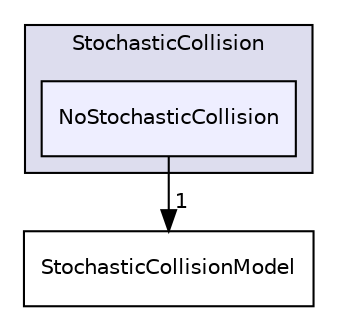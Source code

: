 digraph "src/lagrangian/intermediate/submodels/Kinematic/StochasticCollision/NoStochasticCollision" {
  bgcolor=transparent;
  compound=true
  node [ fontsize="10", fontname="Helvetica"];
  edge [ labelfontsize="10", labelfontname="Helvetica"];
  subgraph clusterdir_83decfbee97b67bdfbabb760079715fa {
    graph [ bgcolor="#ddddee", pencolor="black", label="StochasticCollision" fontname="Helvetica", fontsize="10", URL="dir_83decfbee97b67bdfbabb760079715fa.html"]
  dir_10f45b25a03174ce4ab51009b2bd113f [shape=box, label="NoStochasticCollision", style="filled", fillcolor="#eeeeff", pencolor="black", URL="dir_10f45b25a03174ce4ab51009b2bd113f.html"];
  }
  dir_ba38f357888d99a65e2ac8c0bca68e1b [shape=box label="StochasticCollisionModel" URL="dir_ba38f357888d99a65e2ac8c0bca68e1b.html"];
  dir_10f45b25a03174ce4ab51009b2bd113f->dir_ba38f357888d99a65e2ac8c0bca68e1b [headlabel="1", labeldistance=1.5 headhref="dir_001617_001618.html"];
}
